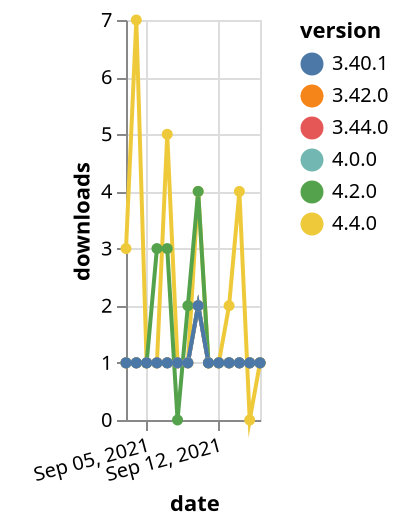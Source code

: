 {"$schema": "https://vega.github.io/schema/vega-lite/v5.json", "description": "A simple bar chart with embedded data.", "data": {"values": [{"date": "2021-09-03", "total": 320, "delta": 1, "version": "3.44.0"}, {"date": "2021-09-04", "total": 321, "delta": 1, "version": "3.44.0"}, {"date": "2021-09-05", "total": 322, "delta": 1, "version": "3.44.0"}, {"date": "2021-09-06", "total": 323, "delta": 1, "version": "3.44.0"}, {"date": "2021-09-07", "total": 324, "delta": 1, "version": "3.44.0"}, {"date": "2021-09-08", "total": 325, "delta": 1, "version": "3.44.0"}, {"date": "2021-09-09", "total": 326, "delta": 1, "version": "3.44.0"}, {"date": "2021-09-10", "total": 328, "delta": 2, "version": "3.44.0"}, {"date": "2021-09-11", "total": 329, "delta": 1, "version": "3.44.0"}, {"date": "2021-09-12", "total": 330, "delta": 1, "version": "3.44.0"}, {"date": "2021-09-13", "total": 331, "delta": 1, "version": "3.44.0"}, {"date": "2021-09-14", "total": 332, "delta": 1, "version": "3.44.0"}, {"date": "2021-09-15", "total": 333, "delta": 1, "version": "3.44.0"}, {"date": "2021-09-16", "total": 334, "delta": 1, "version": "3.44.0"}, {"date": "2021-09-03", "total": 147, "delta": 3, "version": "4.4.0"}, {"date": "2021-09-04", "total": 154, "delta": 7, "version": "4.4.0"}, {"date": "2021-09-05", "total": 155, "delta": 1, "version": "4.4.0"}, {"date": "2021-09-06", "total": 156, "delta": 1, "version": "4.4.0"}, {"date": "2021-09-07", "total": 161, "delta": 5, "version": "4.4.0"}, {"date": "2021-09-08", "total": 162, "delta": 1, "version": "4.4.0"}, {"date": "2021-09-09", "total": 163, "delta": 1, "version": "4.4.0"}, {"date": "2021-09-10", "total": 167, "delta": 4, "version": "4.4.0"}, {"date": "2021-09-11", "total": 168, "delta": 1, "version": "4.4.0"}, {"date": "2021-09-12", "total": 169, "delta": 1, "version": "4.4.0"}, {"date": "2021-09-13", "total": 171, "delta": 2, "version": "4.4.0"}, {"date": "2021-09-14", "total": 175, "delta": 4, "version": "4.4.0"}, {"date": "2021-09-15", "total": 175, "delta": 0, "version": "4.4.0"}, {"date": "2021-09-16", "total": 176, "delta": 1, "version": "4.4.0"}, {"date": "2021-09-03", "total": 333, "delta": 1, "version": "4.2.0"}, {"date": "2021-09-04", "total": 334, "delta": 1, "version": "4.2.0"}, {"date": "2021-09-05", "total": 335, "delta": 1, "version": "4.2.0"}, {"date": "2021-09-06", "total": 338, "delta": 3, "version": "4.2.0"}, {"date": "2021-09-07", "total": 341, "delta": 3, "version": "4.2.0"}, {"date": "2021-09-08", "total": 341, "delta": 0, "version": "4.2.0"}, {"date": "2021-09-09", "total": 343, "delta": 2, "version": "4.2.0"}, {"date": "2021-09-10", "total": 347, "delta": 4, "version": "4.2.0"}, {"date": "2021-09-11", "total": 348, "delta": 1, "version": "4.2.0"}, {"date": "2021-09-12", "total": 349, "delta": 1, "version": "4.2.0"}, {"date": "2021-09-13", "total": 350, "delta": 1, "version": "4.2.0"}, {"date": "2021-09-14", "total": 351, "delta": 1, "version": "4.2.0"}, {"date": "2021-09-15", "total": 352, "delta": 1, "version": "4.2.0"}, {"date": "2021-09-16", "total": 353, "delta": 1, "version": "4.2.0"}, {"date": "2021-09-03", "total": 246, "delta": 1, "version": "3.42.0"}, {"date": "2021-09-04", "total": 247, "delta": 1, "version": "3.42.0"}, {"date": "2021-09-05", "total": 248, "delta": 1, "version": "3.42.0"}, {"date": "2021-09-06", "total": 249, "delta": 1, "version": "3.42.0"}, {"date": "2021-09-07", "total": 250, "delta": 1, "version": "3.42.0"}, {"date": "2021-09-08", "total": 251, "delta": 1, "version": "3.42.0"}, {"date": "2021-09-09", "total": 252, "delta": 1, "version": "3.42.0"}, {"date": "2021-09-10", "total": 254, "delta": 2, "version": "3.42.0"}, {"date": "2021-09-11", "total": 255, "delta": 1, "version": "3.42.0"}, {"date": "2021-09-12", "total": 256, "delta": 1, "version": "3.42.0"}, {"date": "2021-09-13", "total": 257, "delta": 1, "version": "3.42.0"}, {"date": "2021-09-14", "total": 258, "delta": 1, "version": "3.42.0"}, {"date": "2021-09-15", "total": 259, "delta": 1, "version": "3.42.0"}, {"date": "2021-09-16", "total": 260, "delta": 1, "version": "3.42.0"}, {"date": "2021-09-03", "total": 240, "delta": 1, "version": "4.0.0"}, {"date": "2021-09-04", "total": 241, "delta": 1, "version": "4.0.0"}, {"date": "2021-09-05", "total": 242, "delta": 1, "version": "4.0.0"}, {"date": "2021-09-06", "total": 243, "delta": 1, "version": "4.0.0"}, {"date": "2021-09-07", "total": 244, "delta": 1, "version": "4.0.0"}, {"date": "2021-09-08", "total": 245, "delta": 1, "version": "4.0.0"}, {"date": "2021-09-09", "total": 246, "delta": 1, "version": "4.0.0"}, {"date": "2021-09-10", "total": 248, "delta": 2, "version": "4.0.0"}, {"date": "2021-09-11", "total": 249, "delta": 1, "version": "4.0.0"}, {"date": "2021-09-12", "total": 250, "delta": 1, "version": "4.0.0"}, {"date": "2021-09-13", "total": 251, "delta": 1, "version": "4.0.0"}, {"date": "2021-09-14", "total": 252, "delta": 1, "version": "4.0.0"}, {"date": "2021-09-15", "total": 253, "delta": 1, "version": "4.0.0"}, {"date": "2021-09-16", "total": 254, "delta": 1, "version": "4.0.0"}, {"date": "2021-09-03", "total": 290, "delta": 1, "version": "3.40.1"}, {"date": "2021-09-04", "total": 291, "delta": 1, "version": "3.40.1"}, {"date": "2021-09-05", "total": 292, "delta": 1, "version": "3.40.1"}, {"date": "2021-09-06", "total": 293, "delta": 1, "version": "3.40.1"}, {"date": "2021-09-07", "total": 294, "delta": 1, "version": "3.40.1"}, {"date": "2021-09-08", "total": 295, "delta": 1, "version": "3.40.1"}, {"date": "2021-09-09", "total": 296, "delta": 1, "version": "3.40.1"}, {"date": "2021-09-10", "total": 298, "delta": 2, "version": "3.40.1"}, {"date": "2021-09-11", "total": 299, "delta": 1, "version": "3.40.1"}, {"date": "2021-09-12", "total": 300, "delta": 1, "version": "3.40.1"}, {"date": "2021-09-13", "total": 301, "delta": 1, "version": "3.40.1"}, {"date": "2021-09-14", "total": 302, "delta": 1, "version": "3.40.1"}, {"date": "2021-09-15", "total": 303, "delta": 1, "version": "3.40.1"}, {"date": "2021-09-16", "total": 304, "delta": 1, "version": "3.40.1"}]}, "width": "container", "mark": {"type": "line", "point": {"filled": true}}, "encoding": {"x": {"field": "date", "type": "temporal", "timeUnit": "yearmonthdate", "title": "date", "axis": {"labelAngle": -15}}, "y": {"field": "delta", "type": "quantitative", "title": "downloads"}, "color": {"field": "version", "type": "nominal"}, "tooltip": {"field": "delta"}}}